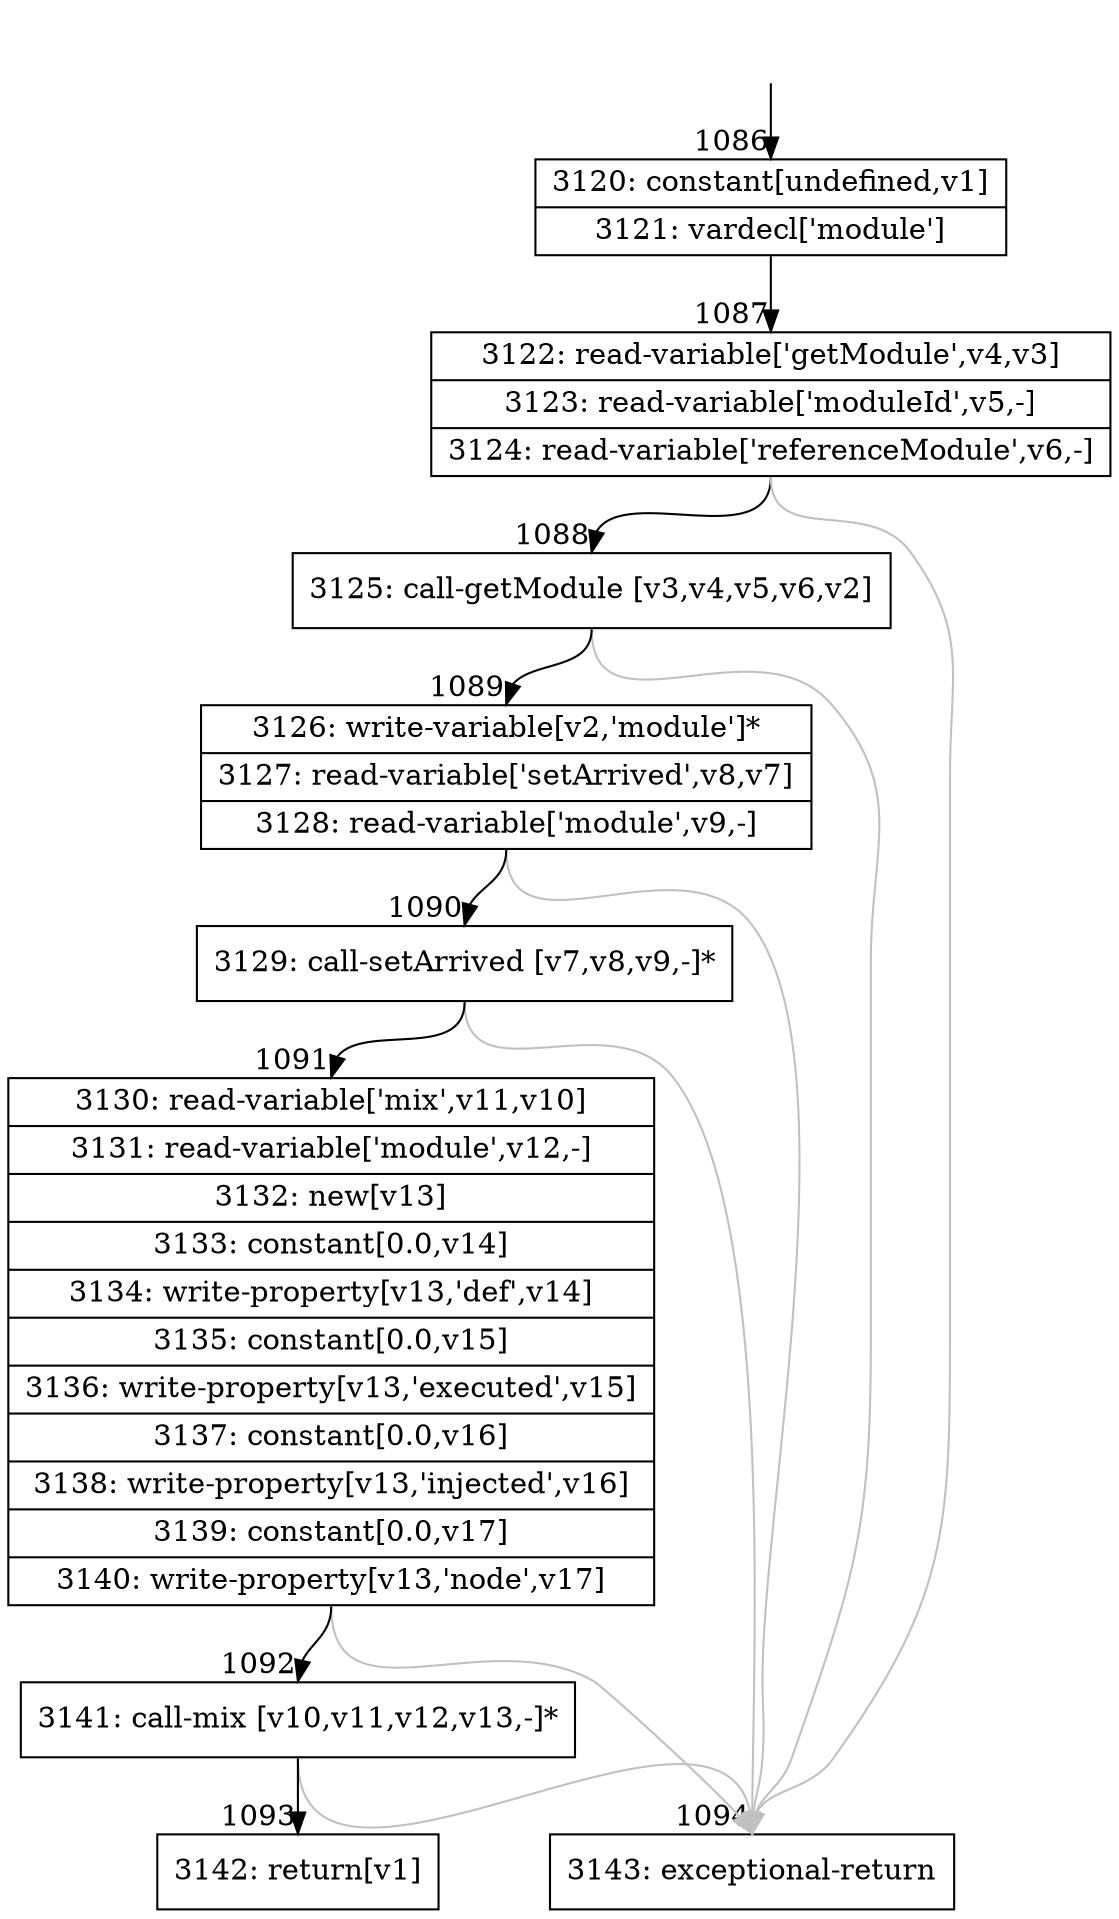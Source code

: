 digraph {
rankdir="TD"
BB_entry77[shape=none,label=""];
BB_entry77 -> BB1086 [tailport=s, headport=n, headlabel="    1086"]
BB1086 [shape=record label="{3120: constant[undefined,v1]|3121: vardecl['module']}" ] 
BB1086 -> BB1087 [tailport=s, headport=n, headlabel="      1087"]
BB1087 [shape=record label="{3122: read-variable['getModule',v4,v3]|3123: read-variable['moduleId',v5,-]|3124: read-variable['referenceModule',v6,-]}" ] 
BB1087 -> BB1088 [tailport=s, headport=n, headlabel="      1088"]
BB1087 -> BB1094 [tailport=s, headport=n, color=gray, headlabel="      1094"]
BB1088 [shape=record label="{3125: call-getModule [v3,v4,v5,v6,v2]}" ] 
BB1088 -> BB1089 [tailport=s, headport=n, headlabel="      1089"]
BB1088 -> BB1094 [tailport=s, headport=n, color=gray]
BB1089 [shape=record label="{3126: write-variable[v2,'module']*|3127: read-variable['setArrived',v8,v7]|3128: read-variable['module',v9,-]}" ] 
BB1089 -> BB1090 [tailport=s, headport=n, headlabel="      1090"]
BB1089 -> BB1094 [tailport=s, headport=n, color=gray]
BB1090 [shape=record label="{3129: call-setArrived [v7,v8,v9,-]*}" ] 
BB1090 -> BB1091 [tailport=s, headport=n, headlabel="      1091"]
BB1090 -> BB1094 [tailport=s, headport=n, color=gray]
BB1091 [shape=record label="{3130: read-variable['mix',v11,v10]|3131: read-variable['module',v12,-]|3132: new[v13]|3133: constant[0.0,v14]|3134: write-property[v13,'def',v14]|3135: constant[0.0,v15]|3136: write-property[v13,'executed',v15]|3137: constant[0.0,v16]|3138: write-property[v13,'injected',v16]|3139: constant[0.0,v17]|3140: write-property[v13,'node',v17]}" ] 
BB1091 -> BB1092 [tailport=s, headport=n, headlabel="      1092"]
BB1091 -> BB1094 [tailport=s, headport=n, color=gray]
BB1092 [shape=record label="{3141: call-mix [v10,v11,v12,v13,-]*}" ] 
BB1092 -> BB1093 [tailport=s, headport=n, headlabel="      1093"]
BB1092 -> BB1094 [tailport=s, headport=n, color=gray]
BB1093 [shape=record label="{3142: return[v1]}" ] 
BB1094 [shape=record label="{3143: exceptional-return}" ] 
//#$~ 1331
}
